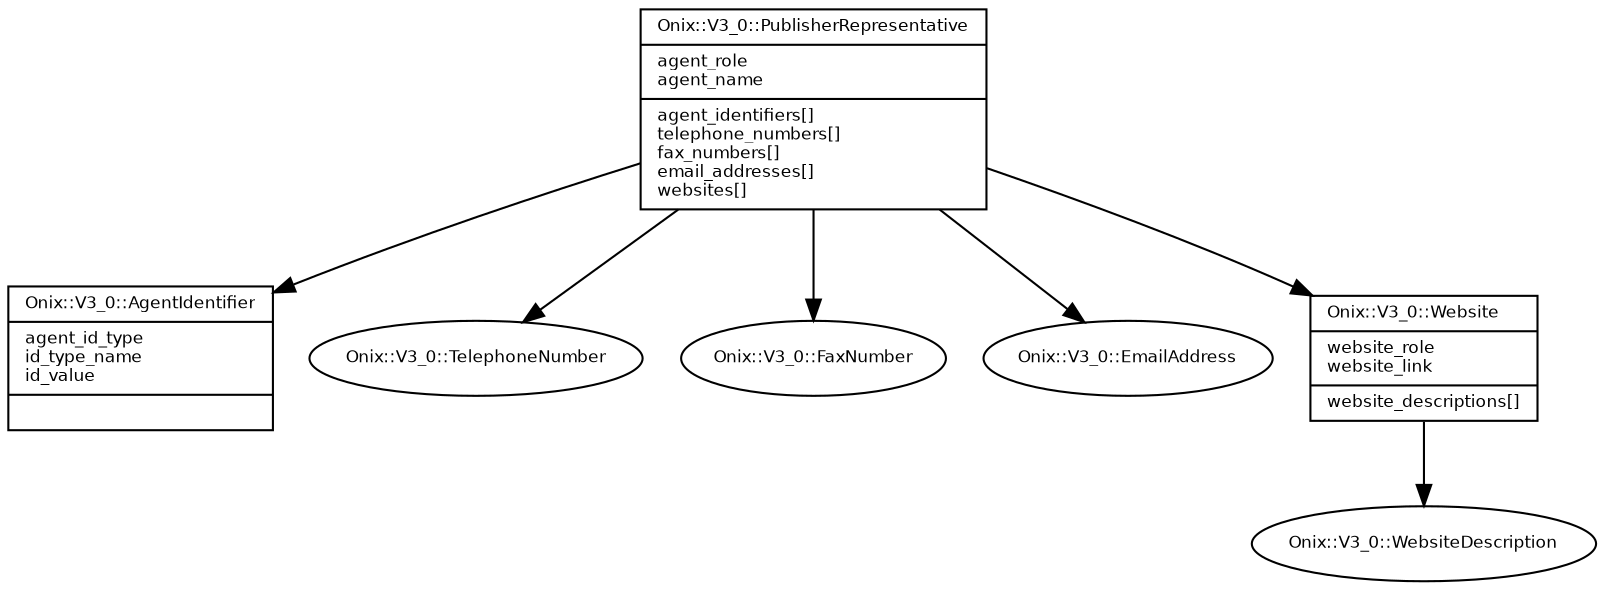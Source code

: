 digraph G {
  fontname = "Bitstream Vera Sans"
  fontsize = 8

  node [
    fontname = "Bitstream Vera Sans"
    fontsize = 8
    shape = "record"
  ]

  edge [
    fontname = "Bitstream Vera Sans"
    fontsize = 8
  ]

  PublisherRepresentative [
    label = "{Onix::V3_0::PublisherRepresentative\l|agent_role\lagent_name\l|agent_identifiers[]\ltelephone_numbers[]\lfax_numbers[]\lemail_addresses[]\lwebsites[]\l}"
  ]

  PublisherRepresentative -> AgentIdentifier [arrowhead=normal]
  PublisherRepresentative -> TelephoneNumber [arrowhead=normal]
  PublisherRepresentative -> FaxNumber [arrowhead=normal]
  PublisherRepresentative -> EmailAddress [arrowhead=normal]
  PublisherRepresentative -> Website [arrowhead=normal]

  AgentIdentifier [
    label = "{Onix::V3_0::AgentIdentifier\l|agent_id_type\lid_type_name\lid_value\l|\l}"
  ]




  TelephoneNumber [
    label = "Onix::V3_0::TelephoneNumber", shape = oval
  ]




  FaxNumber [
    label = "Onix::V3_0::FaxNumber", shape = oval
  ]




  EmailAddress [
    label = "Onix::V3_0::EmailAddress", shape = oval
  ]




  Website [
    label = "{Onix::V3_0::Website\l|website_role\lwebsite_link\l|website_descriptions[]\l}"
  ]

  Website -> WebsiteDescription [arrowhead=normal]

  WebsiteDescription [
    label = "Onix::V3_0::WebsiteDescription", shape = oval
  ]




}

